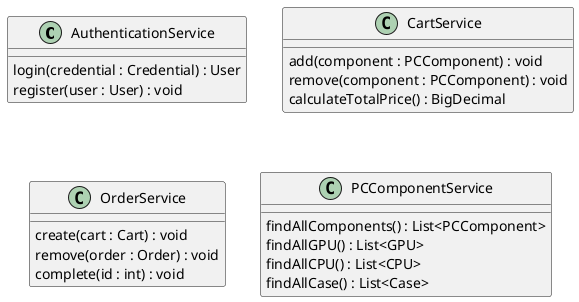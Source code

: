 @startuml
class AuthenticationService{
login(credential : Credential) : User
register(user : User) : void
}

class CartService{
add(component : PCComponent) : void
remove(component : PCComponent) : void
calculateTotalPrice() : BigDecimal
}

class OrderService{
create(cart : Cart) : void
remove(order : Order) : void
complete(id : int) : void
}

class PCComponentService{
findAllComponents() : List<PCComponent>
findAllGPU() : List<GPU>
findAllCPU() : List<CPU>
findAllCase() : List<Case>
}

@enduml